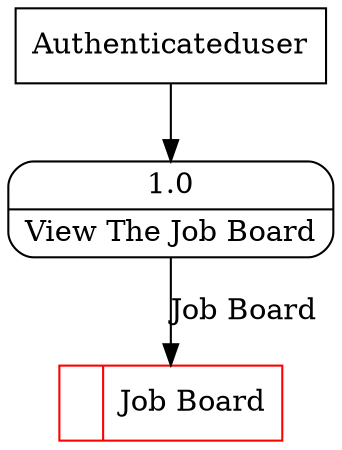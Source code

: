 digraph dfd2{ 
node[shape=record]
200 [label="<f0>  |<f1> Job Board " color=red];
201 [label="Authenticateduser" shape=box];
202 [label="{<f0> 1.0|<f1> View The Job Board }" shape=Mrecord];
201 -> 202
202 -> 200 [label="Job Board"]
}
